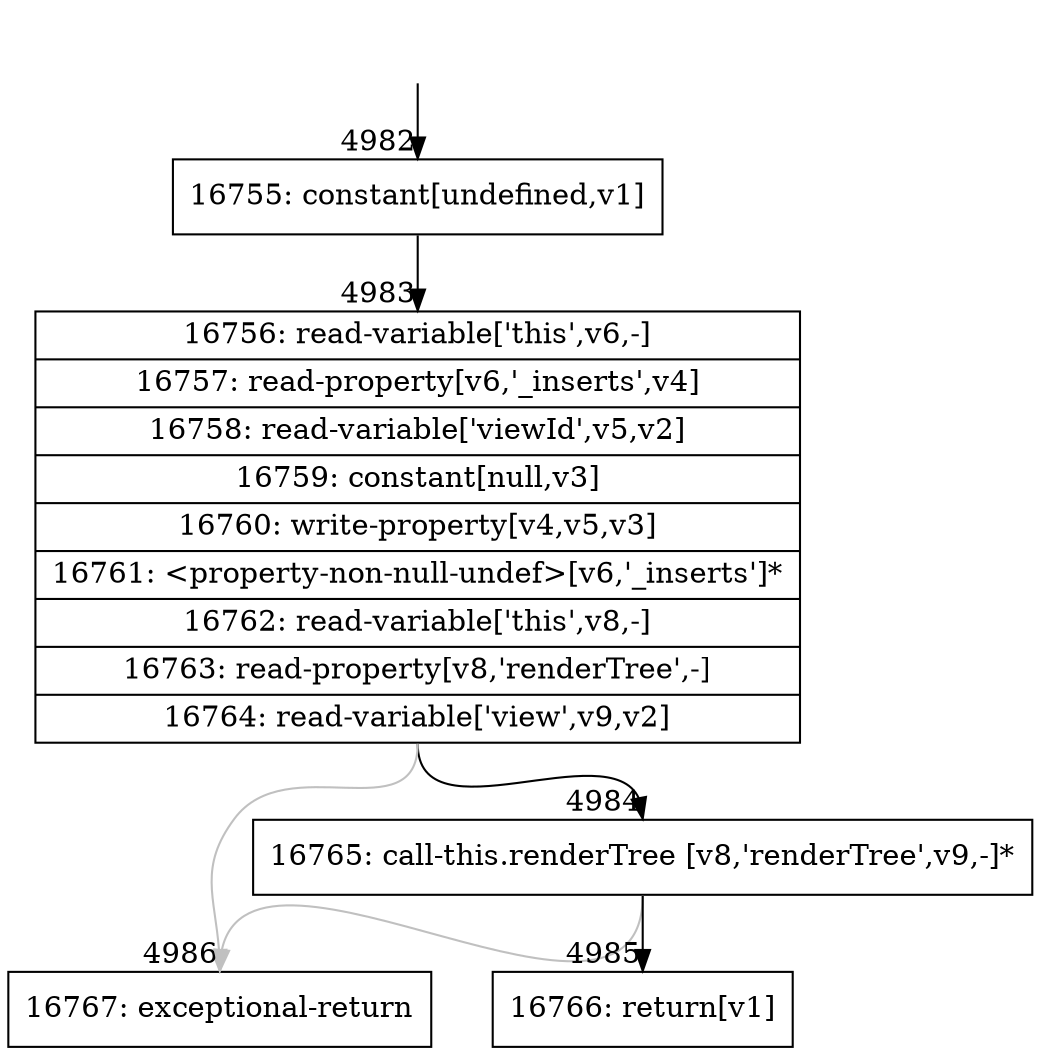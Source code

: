 digraph {
rankdir="TD"
BB_entry394[shape=none,label=""];
BB_entry394 -> BB4982 [tailport=s, headport=n, headlabel="    4982"]
BB4982 [shape=record label="{16755: constant[undefined,v1]}" ] 
BB4982 -> BB4983 [tailport=s, headport=n, headlabel="      4983"]
BB4983 [shape=record label="{16756: read-variable['this',v6,-]|16757: read-property[v6,'_inserts',v4]|16758: read-variable['viewId',v5,v2]|16759: constant[null,v3]|16760: write-property[v4,v5,v3]|16761: \<property-non-null-undef\>[v6,'_inserts']*|16762: read-variable['this',v8,-]|16763: read-property[v8,'renderTree',-]|16764: read-variable['view',v9,v2]}" ] 
BB4983 -> BB4984 [tailport=s, headport=n, headlabel="      4984"]
BB4983 -> BB4986 [tailport=s, headport=n, color=gray, headlabel="      4986"]
BB4984 [shape=record label="{16765: call-this.renderTree [v8,'renderTree',v9,-]*}" ] 
BB4984 -> BB4985 [tailport=s, headport=n, headlabel="      4985"]
BB4984 -> BB4986 [tailport=s, headport=n, color=gray]
BB4985 [shape=record label="{16766: return[v1]}" ] 
BB4986 [shape=record label="{16767: exceptional-return}" ] 
//#$~ 8941
}
